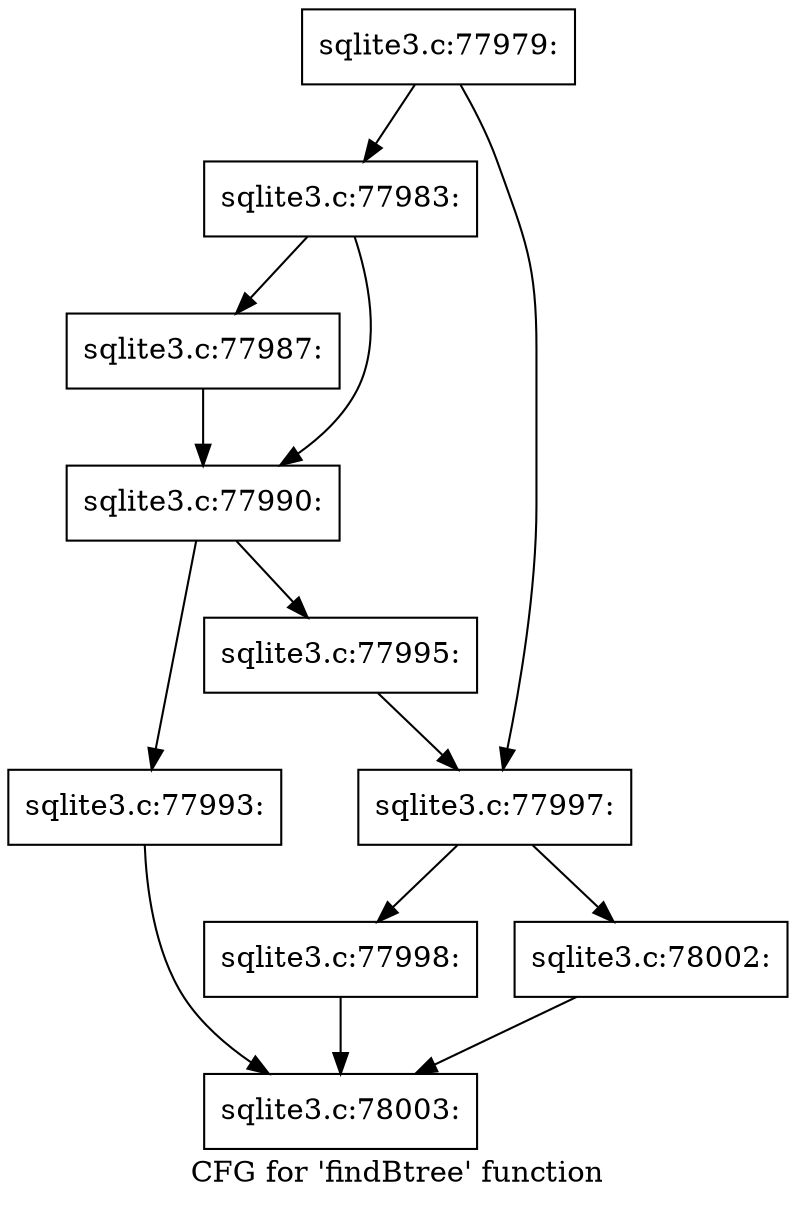 digraph "CFG for 'findBtree' function" {
	label="CFG for 'findBtree' function";

	Node0x55c0f72b03b0 [shape=record,label="{sqlite3.c:77979:}"];
	Node0x55c0f72b03b0 -> Node0x55c0f72b1850;
	Node0x55c0f72b03b0 -> Node0x55c0f72b18a0;
	Node0x55c0f72b1850 [shape=record,label="{sqlite3.c:77983:}"];
	Node0x55c0f72b1850 -> Node0x55c0f72b24d0;
	Node0x55c0f72b1850 -> Node0x55c0f72b2520;
	Node0x55c0f72b24d0 [shape=record,label="{sqlite3.c:77987:}"];
	Node0x55c0f72b24d0 -> Node0x55c0f72b2520;
	Node0x55c0f72b2520 [shape=record,label="{sqlite3.c:77990:}"];
	Node0x55c0f72b2520 -> Node0x55c0f60cabc0;
	Node0x55c0f72b2520 -> Node0x55c0f72b2ca0;
	Node0x55c0f60cabc0 [shape=record,label="{sqlite3.c:77993:}"];
	Node0x55c0f60cabc0 -> Node0x55c0f72b05a0;
	Node0x55c0f72b2ca0 [shape=record,label="{sqlite3.c:77995:}"];
	Node0x55c0f72b2ca0 -> Node0x55c0f72b18a0;
	Node0x55c0f72b18a0 [shape=record,label="{sqlite3.c:77997:}"];
	Node0x55c0f72b18a0 -> Node0x55c0f72b3da0;
	Node0x55c0f72b18a0 -> Node0x55c0f72b3df0;
	Node0x55c0f72b3da0 [shape=record,label="{sqlite3.c:77998:}"];
	Node0x55c0f72b3da0 -> Node0x55c0f72b05a0;
	Node0x55c0f72b3df0 [shape=record,label="{sqlite3.c:78002:}"];
	Node0x55c0f72b3df0 -> Node0x55c0f72b05a0;
	Node0x55c0f72b05a0 [shape=record,label="{sqlite3.c:78003:}"];
}

